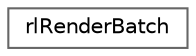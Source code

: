 digraph "Graphical Class Hierarchy"
{
 // LATEX_PDF_SIZE
  bgcolor="transparent";
  edge [fontname=Helvetica,fontsize=10,labelfontname=Helvetica,labelfontsize=10];
  node [fontname=Helvetica,fontsize=10,shape=box,height=0.2,width=0.4];
  rankdir="LR";
  Node0 [id="Node000000",label="rlRenderBatch",height=0.2,width=0.4,color="grey40", fillcolor="white", style="filled",URL="$structrl_render_batch.html",tooltip=" "];
}
